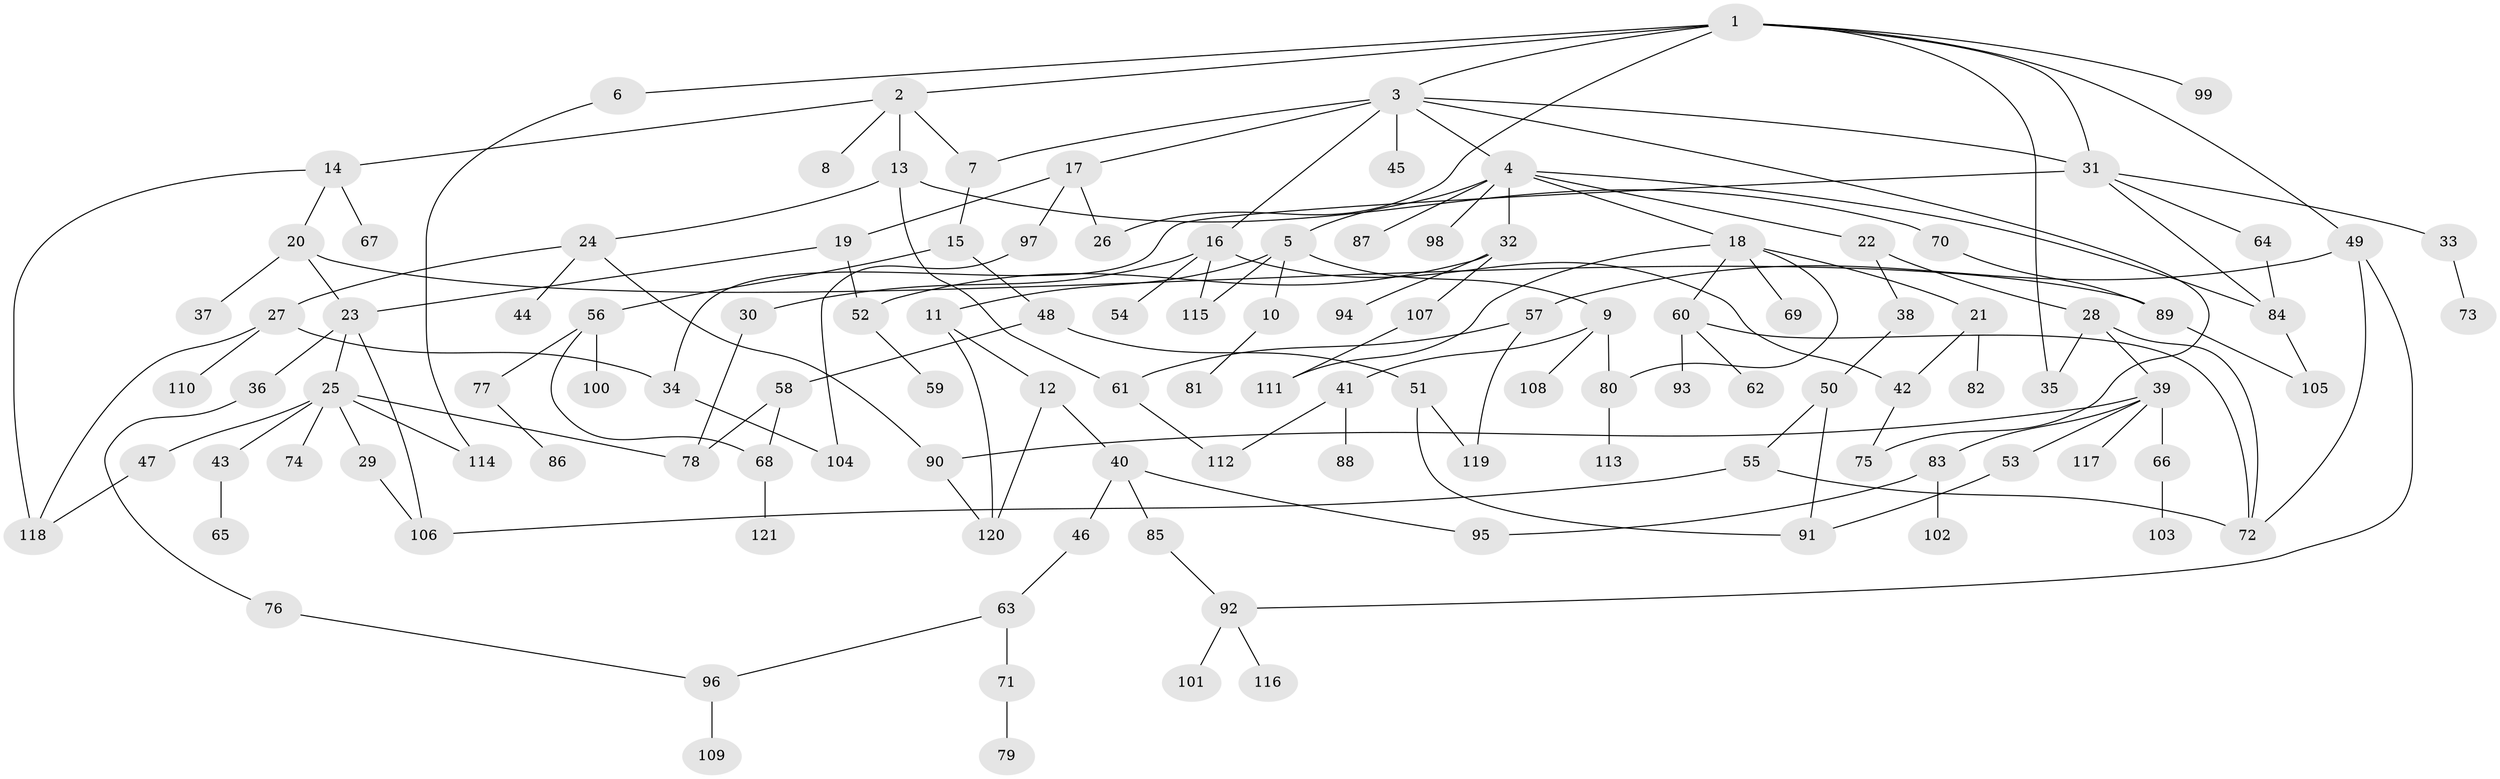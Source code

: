 // Generated by graph-tools (version 1.1) at 2025/25/03/09/25 03:25:33]
// undirected, 121 vertices, 159 edges
graph export_dot {
graph [start="1"]
  node [color=gray90,style=filled];
  1;
  2;
  3;
  4;
  5;
  6;
  7;
  8;
  9;
  10;
  11;
  12;
  13;
  14;
  15;
  16;
  17;
  18;
  19;
  20;
  21;
  22;
  23;
  24;
  25;
  26;
  27;
  28;
  29;
  30;
  31;
  32;
  33;
  34;
  35;
  36;
  37;
  38;
  39;
  40;
  41;
  42;
  43;
  44;
  45;
  46;
  47;
  48;
  49;
  50;
  51;
  52;
  53;
  54;
  55;
  56;
  57;
  58;
  59;
  60;
  61;
  62;
  63;
  64;
  65;
  66;
  67;
  68;
  69;
  70;
  71;
  72;
  73;
  74;
  75;
  76;
  77;
  78;
  79;
  80;
  81;
  82;
  83;
  84;
  85;
  86;
  87;
  88;
  89;
  90;
  91;
  92;
  93;
  94;
  95;
  96;
  97;
  98;
  99;
  100;
  101;
  102;
  103;
  104;
  105;
  106;
  107;
  108;
  109;
  110;
  111;
  112;
  113;
  114;
  115;
  116;
  117;
  118;
  119;
  120;
  121;
  1 -- 2;
  1 -- 3;
  1 -- 6;
  1 -- 26;
  1 -- 49;
  1 -- 99;
  1 -- 31;
  1 -- 35;
  2 -- 7;
  2 -- 8;
  2 -- 13;
  2 -- 14;
  3 -- 4;
  3 -- 16;
  3 -- 17;
  3 -- 31;
  3 -- 45;
  3 -- 75;
  3 -- 7;
  4 -- 5;
  4 -- 18;
  4 -- 22;
  4 -- 32;
  4 -- 84;
  4 -- 87;
  4 -- 98;
  5 -- 9;
  5 -- 10;
  5 -- 11;
  5 -- 115;
  6 -- 114;
  7 -- 15;
  9 -- 41;
  9 -- 80;
  9 -- 108;
  10 -- 81;
  11 -- 12;
  11 -- 120;
  12 -- 40;
  12 -- 120;
  13 -- 24;
  13 -- 70;
  13 -- 61;
  14 -- 20;
  14 -- 67;
  14 -- 118;
  15 -- 48;
  15 -- 56;
  16 -- 30;
  16 -- 54;
  16 -- 115;
  16 -- 42;
  17 -- 19;
  17 -- 97;
  17 -- 26;
  18 -- 21;
  18 -- 60;
  18 -- 69;
  18 -- 111;
  18 -- 80;
  19 -- 52;
  19 -- 23;
  20 -- 23;
  20 -- 37;
  20 -- 89;
  21 -- 42;
  21 -- 82;
  22 -- 28;
  22 -- 38;
  23 -- 25;
  23 -- 36;
  23 -- 106;
  24 -- 27;
  24 -- 44;
  24 -- 90;
  25 -- 29;
  25 -- 43;
  25 -- 47;
  25 -- 74;
  25 -- 114;
  25 -- 78;
  27 -- 34;
  27 -- 110;
  27 -- 118;
  28 -- 35;
  28 -- 39;
  28 -- 72;
  29 -- 106;
  30 -- 78;
  31 -- 33;
  31 -- 64;
  31 -- 34;
  31 -- 84;
  32 -- 52;
  32 -- 94;
  32 -- 107;
  33 -- 73;
  34 -- 104;
  36 -- 76;
  38 -- 50;
  39 -- 53;
  39 -- 66;
  39 -- 83;
  39 -- 90;
  39 -- 117;
  40 -- 46;
  40 -- 85;
  40 -- 95;
  41 -- 88;
  41 -- 112;
  42 -- 75;
  43 -- 65;
  46 -- 63;
  47 -- 118;
  48 -- 51;
  48 -- 58;
  49 -- 57;
  49 -- 72;
  49 -- 92;
  50 -- 55;
  50 -- 91;
  51 -- 91;
  51 -- 119;
  52 -- 59;
  53 -- 91;
  55 -- 106;
  55 -- 72;
  56 -- 77;
  56 -- 100;
  56 -- 68;
  57 -- 61;
  57 -- 119;
  58 -- 68;
  58 -- 78;
  60 -- 62;
  60 -- 93;
  60 -- 72;
  61 -- 112;
  63 -- 71;
  63 -- 96;
  64 -- 84;
  66 -- 103;
  68 -- 121;
  70 -- 89;
  71 -- 79;
  76 -- 96;
  77 -- 86;
  80 -- 113;
  83 -- 102;
  83 -- 95;
  84 -- 105;
  85 -- 92;
  89 -- 105;
  90 -- 120;
  92 -- 101;
  92 -- 116;
  96 -- 109;
  97 -- 104;
  107 -- 111;
}
